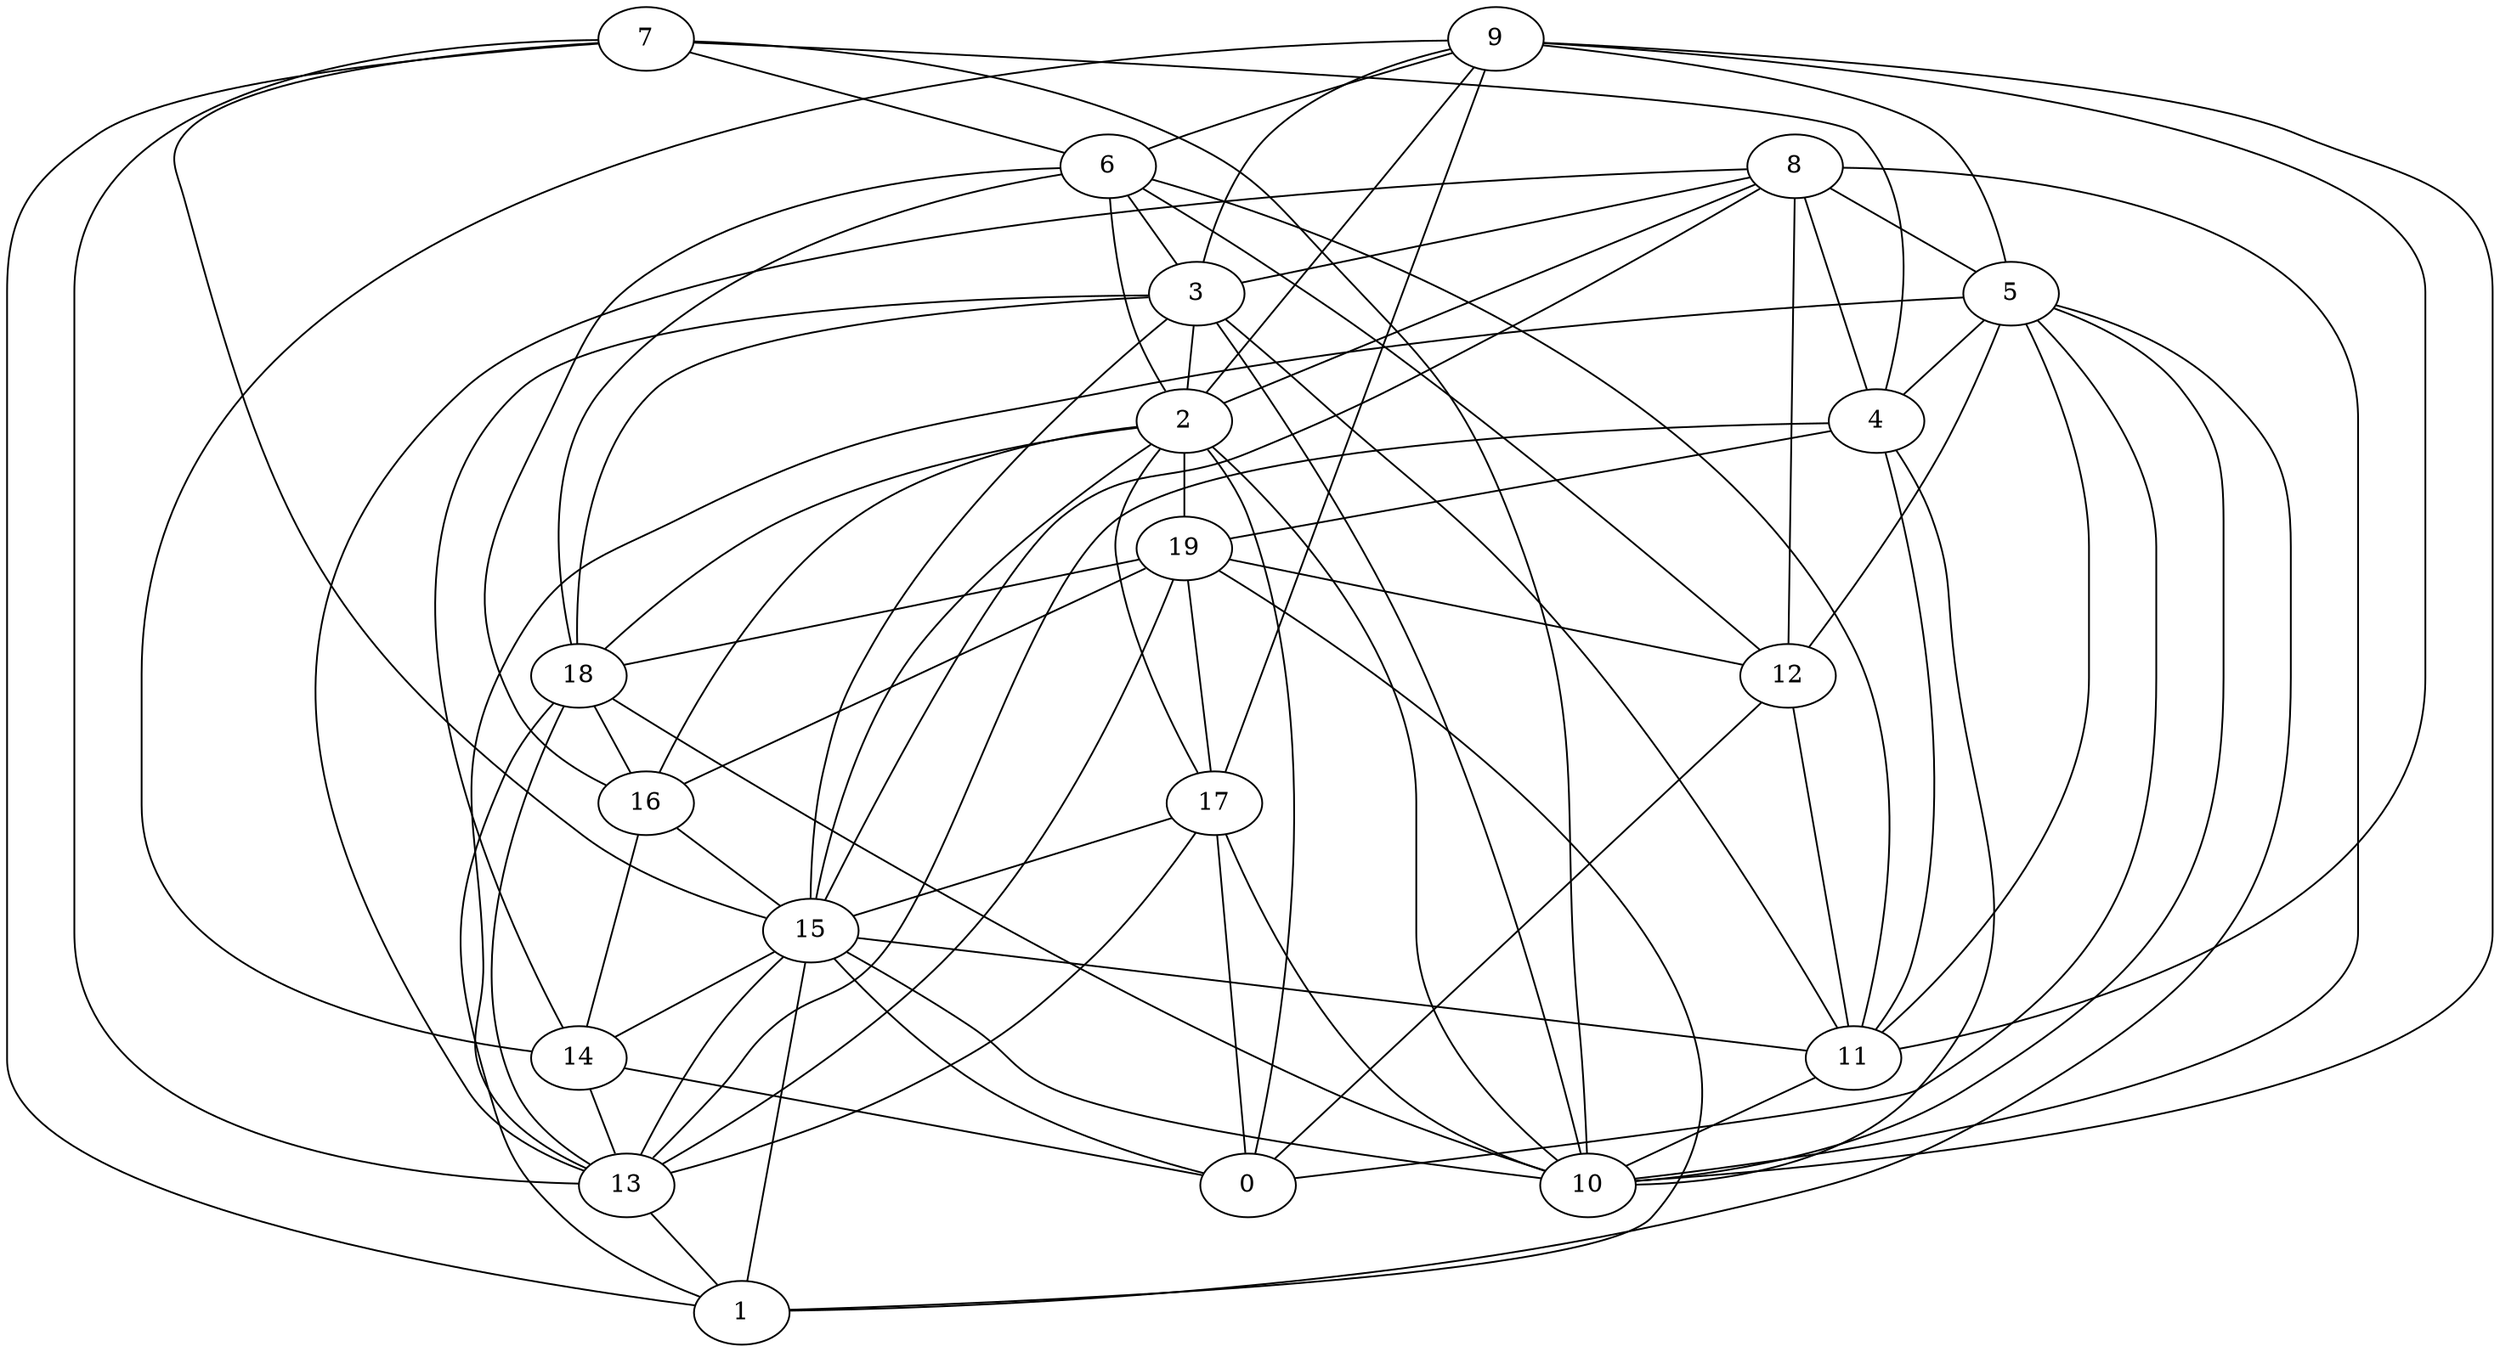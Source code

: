digraph GG_graph {

subgraph G_graph {
edge [color = black]
"19" -> "12" [dir = none]
"19" -> "13" [dir = none]
"19" -> "18" [dir = none]
"6" -> "3" [dir = none]
"6" -> "2" [dir = none]
"2" -> "16" [dir = none]
"2" -> "19" [dir = none]
"2" -> "18" [dir = none]
"2" -> "15" [dir = none]
"2" -> "10" [dir = none]
"4" -> "11" [dir = none]
"4" -> "19" [dir = none]
"8" -> "15" [dir = none]
"8" -> "10" [dir = none]
"8" -> "4" [dir = none]
"3" -> "2" [dir = none]
"3" -> "18" [dir = none]
"16" -> "15" [dir = none]
"14" -> "0" [dir = none]
"9" -> "2" [dir = none]
"9" -> "6" [dir = none]
"9" -> "14" [dir = none]
"5" -> "4" [dir = none]
"5" -> "13" [dir = none]
"5" -> "12" [dir = none]
"11" -> "10" [dir = none]
"18" -> "13" [dir = none]
"18" -> "16" [dir = none]
"18" -> "1" [dir = none]
"17" -> "10" [dir = none]
"17" -> "13" [dir = none]
"7" -> "10" [dir = none]
"7" -> "15" [dir = none]
"7" -> "13" [dir = none]
"13" -> "1" [dir = none]
"15" -> "14" [dir = none]
"15" -> "1" [dir = none]
"15" -> "0" [dir = none]
"18" -> "10" [dir = none]
"5" -> "10" [dir = none]
"7" -> "6" [dir = none]
"6" -> "16" [dir = none]
"6" -> "11" [dir = none]
"4" -> "13" [dir = none]
"16" -> "14" [dir = none]
"3" -> "15" [dir = none]
"3" -> "11" [dir = none]
"8" -> "3" [dir = none]
"5" -> "11" [dir = none]
"15" -> "10" [dir = none]
"7" -> "4" [dir = none]
"2" -> "17" [dir = none]
"12" -> "0" [dir = none]
"19" -> "16" [dir = none]
"6" -> "12" [dir = none]
"15" -> "13" [dir = none]
"6" -> "18" [dir = none]
"5" -> "0" [dir = none]
"17" -> "0" [dir = none]
"3" -> "14" [dir = none]
"4" -> "10" [dir = none]
"15" -> "11" [dir = none]
"9" -> "11" [dir = none]
"12" -> "11" [dir = none]
"8" -> "5" [dir = none]
"9" -> "10" [dir = none]
"8" -> "12" [dir = none]
"5" -> "1" [dir = none]
"3" -> "10" [dir = none]
"19" -> "1" [dir = none]
"19" -> "17" [dir = none]
"14" -> "13" [dir = none]
"9" -> "3" [dir = none]
"7" -> "1" [dir = none]
"9" -> "17" [dir = none]
"8" -> "2" [dir = none]
"17" -> "15" [dir = none]
"9" -> "5" [dir = none]
"8" -> "13" [dir = none]
"2" -> "0" [dir = none]
}

}
